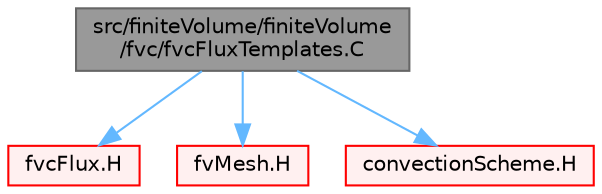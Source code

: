 digraph "src/finiteVolume/finiteVolume/fvc/fvcFluxTemplates.C"
{
 // LATEX_PDF_SIZE
  bgcolor="transparent";
  edge [fontname=Helvetica,fontsize=10,labelfontname=Helvetica,labelfontsize=10];
  node [fontname=Helvetica,fontsize=10,shape=box,height=0.2,width=0.4];
  Node1 [id="Node000001",label="src/finiteVolume/finiteVolume\l/fvc/fvcFluxTemplates.C",height=0.2,width=0.4,color="gray40", fillcolor="grey60", style="filled", fontcolor="black",tooltip=" "];
  Node1 -> Node2 [id="edge1_Node000001_Node000002",color="steelblue1",style="solid",tooltip=" "];
  Node2 [id="Node000002",label="fvcFlux.H",height=0.2,width=0.4,color="red", fillcolor="#FFF0F0", style="filled",URL="$fvcFlux_8H.html",tooltip="Calculate the face-flux of the given field."];
  Node1 -> Node130 [id="edge2_Node000001_Node000130",color="steelblue1",style="solid",tooltip=" "];
  Node130 [id="Node000130",label="fvMesh.H",height=0.2,width=0.4,color="red", fillcolor="#FFF0F0", style="filled",URL="$fvMesh_8H.html",tooltip=" "];
  Node1 -> Node342 [id="edge3_Node000001_Node000342",color="steelblue1",style="solid",tooltip=" "];
  Node342 [id="Node000342",label="convectionScheme.H",height=0.2,width=0.4,color="red", fillcolor="#FFF0F0", style="filled",URL="$convectionScheme_8H.html",tooltip=" "];
}
